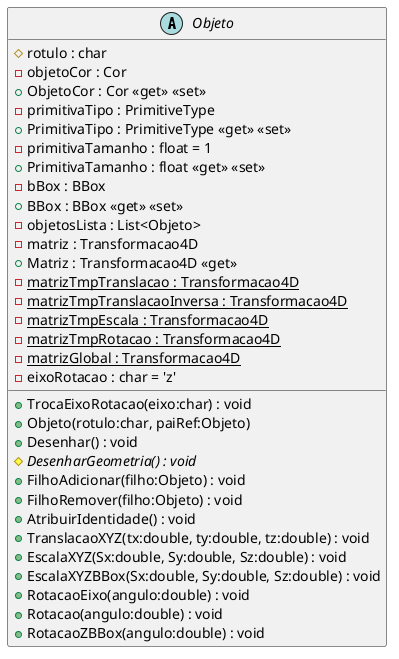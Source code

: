 @startuml
abstract class Objeto {
    # rotulo : char
    - objetoCor : Cor
    + ObjetoCor : Cor <<get>> <<set>>
    - primitivaTipo : PrimitiveType
    + PrimitivaTipo : PrimitiveType <<get>> <<set>>
    - primitivaTamanho : float = 1
    + PrimitivaTamanho : float <<get>> <<set>>
    - bBox : BBox
    + BBox : BBox <<get>> <<set>>
    - objetosLista : List<Objeto>
    - matriz : Transformacao4D
    + Matriz : Transformacao4D <<get>>
    - {static} matrizTmpTranslacao : Transformacao4D
    - {static} matrizTmpTranslacaoInversa : Transformacao4D
    - {static} matrizTmpEscala : Transformacao4D
    - {static} matrizTmpRotacao : Transformacao4D
    - {static} matrizGlobal : Transformacao4D
    - eixoRotacao : char = 'z'
    + TrocaEixoRotacao(eixo:char) : void
    + Objeto(rotulo:char, paiRef:Objeto)
    + Desenhar() : void
    # {abstract} DesenharGeometria() : void
    + FilhoAdicionar(filho:Objeto) : void
    + FilhoRemover(filho:Objeto) : void
    + AtribuirIdentidade() : void
    + TranslacaoXYZ(tx:double, ty:double, tz:double) : void
    + EscalaXYZ(Sx:double, Sy:double, Sz:double) : void
    + EscalaXYZBBox(Sx:double, Sy:double, Sz:double) : void
    + RotacaoEixo(angulo:double) : void
    + Rotacao(angulo:double) : void
    + RotacaoZBBox(angulo:double) : void
}
@enduml
